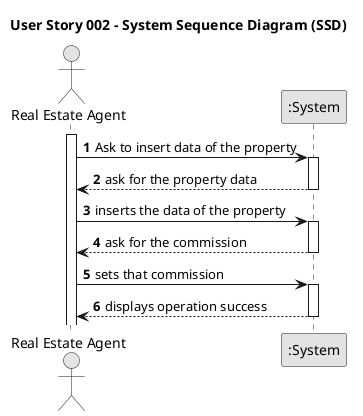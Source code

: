 @startuml
skinparam monochrome true
skinparam packageStyle rectangle
skinparam shadowing false

title User Story 002 - System Sequence Diagram (SSD)

autonumber

actor "Real Estate Agent" as Agent
participant ":System" as System

    activate Agent

    Agent-> System : Ask to insert data of the property
    activate System

    Agent <-- System : ask for the property data
    deactivate System

    Agent -> System : inserts the data of the property
    activate System

    System-->Agent : ask for the commission
    deactivate System

    Agent -> System : sets that commission
    activate System

    System --> Agent : displays operation success
    deactivate System

@enduml